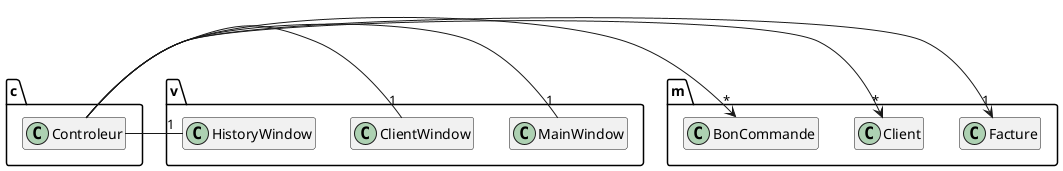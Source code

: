 @startuml
hide methods
hide attributes

package v{
	class MainWindow
	class ClientWindow
	class HistoryWindow
}
package m{
  class Client
  class Facture
  class BonCommande
}
package c{
	class Controleur {
	}
}
Controleur - "1" MainWindow
Controleur - "1" ClientWindow
Controleur - "1" HistoryWindow
Controleur -> "1" Facture
Controleur -> "*" Client
Controleur -> "*" BonCommande

@enduml
